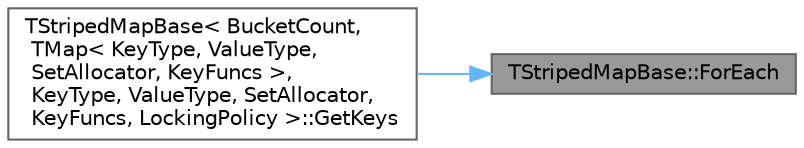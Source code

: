digraph "TStripedMapBase::ForEach"
{
 // INTERACTIVE_SVG=YES
 // LATEX_PDF_SIZE
  bgcolor="transparent";
  edge [fontname=Helvetica,fontsize=10,labelfontname=Helvetica,labelfontsize=10];
  node [fontname=Helvetica,fontsize=10,shape=box,height=0.2,width=0.4];
  rankdir="RL";
  Node1 [id="Node000001",label="TStripedMapBase::ForEach",height=0.2,width=0.4,color="gray40", fillcolor="grey60", style="filled", fontcolor="black",tooltip="Calls a function on all elements of the map with exclusive access (elements can be modified)."];
  Node1 -> Node2 [id="edge1_Node000001_Node000002",dir="back",color="steelblue1",style="solid",tooltip=" "];
  Node2 [id="Node000002",label="TStripedMapBase\< BucketCount,\l TMap\< KeyType, ValueType,\l SetAllocator, KeyFuncs \>,\l KeyType, ValueType, SetAllocator,\l KeyFuncs, LockingPolicy \>::GetKeys",height=0.2,width=0.4,color="grey40", fillcolor="white", style="filled",URL="$db/df4/classTStripedMapBase.html#aa9beafb9c4bed5c372a517f9ad1b57df",tooltip=" "];
}
